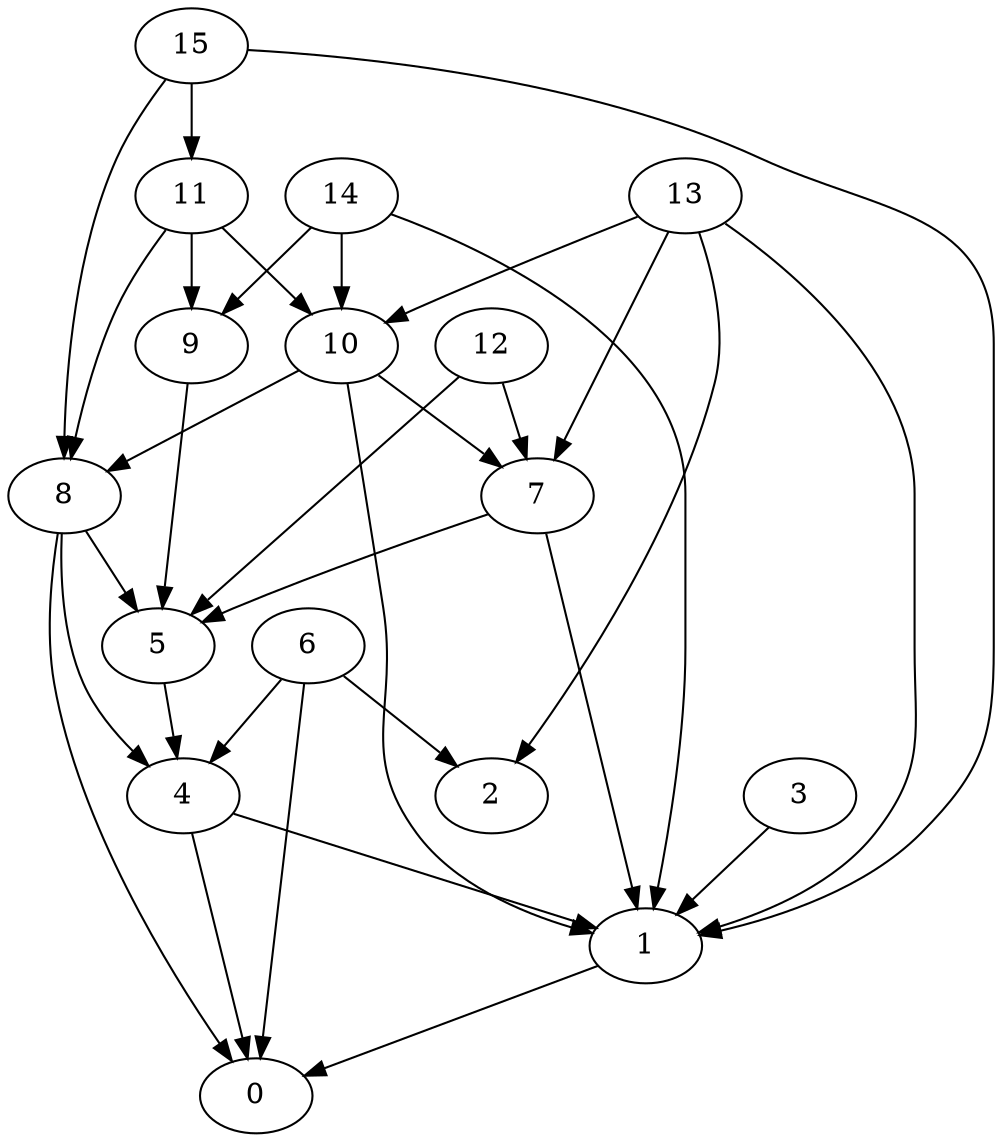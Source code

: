 digraph "Random_Nodes_16_Density_2.00_CCR_1.00_WeightType_Random" {
	graph ["Duplicate states"=0,
		GraphType=Random,
		"Max states in OPEN"=0,
		Modes="120000ms; topo-ordered tasks, ; Pruning: task equivalence, fixed order ready list, ; F-value: ; Optimisation: best schedule length (\
SL) optimisation on equal, ",
		NumberOfTasks=16,
		"Pruned using list schedule length"=29343,
		"States removed from OPEN"=0,
		TargetSystem="Homogeneous-2",
		"Time to schedule (ms)"=633,
		"Total idle time"=0,
		"Total schedule length"=108,
		"Total sequential time"=200,
		"Total states created"=63926
	];
	15	["Finish time"=7,
		Processor=0,
		"Start time"=0,
		Weight=7];
	11	["Finish time"=24,
		Processor=0,
		"Start time"=7,
		Weight=17];
	15 -> 11	[Weight=7];
	8	["Finish time"=45,
		Processor=0,
		"Start time"=30,
		Weight=15];
	15 -> 8	[Weight=10];
	1	["Finish time"=89,
		Processor=1,
		"Start time"=82,
		Weight=7];
	15 -> 1	[Weight=3];
	10	["Finish time"=30,
		Processor=0,
		"Start time"=24,
		Weight=6];
	11 -> 10	[Weight=6];
	11 -> 8	[Weight=4];
	9	["Finish time"=58,
		Processor=0,
		"Start time"=45,
		Weight=13];
	11 -> 9	[Weight=10];
	13	["Finish time"=13,
		Processor=1,
		"Start time"=6,
		Weight=7];
	13 -> 10	[Weight=7];
	7	["Finish time"=60,
		Processor=1,
		"Start time"=47,
		Weight=13];
	13 -> 7	[Weight=2];
	13 -> 1	[Weight=3];
	2	["Finish time"=92,
		Processor=0,
		"Start time"=73,
		Weight=19];
	13 -> 2	[Weight=3];
	14	["Finish time"=6,
		Processor=1,
		"Start time"=0,
		Weight=6];
	14 -> 10	[Weight=7];
	14 -> 9	[Weight=8];
	14 -> 1	[Weight=9];
	12	["Finish time"=47,
		Processor=1,
		"Start time"=30,
		Weight=17];
	12 -> 7	[Weight=4];
	5	["Finish time"=71,
		Processor=1,
		"Start time"=60,
		Weight=11];
	12 -> 5	[Weight=3];
	10 -> 8	[Weight=8];
	10 -> 7	[Weight=4];
	10 -> 1	[Weight=9];
	8 -> 5	[Weight=3];
	4	["Finish time"=82,
		Processor=1,
		"Start time"=71,
		Weight=11];
	8 -> 4	[Weight=5];
	0	["Finish time"=108,
		Processor=1,
		"Start time"=89,
		Weight=19];
	8 -> 0	[Weight=9];
	7 -> 5	[Weight=4];
	7 -> 1	[Weight=10];
	9 -> 5	[Weight=2];
	6	["Finish time"=30,
		Processor=1,
		"Start time"=13,
		Weight=17];
	6 -> 4	[Weight=8];
	6 -> 0	[Weight=6];
	6 -> 2	[Weight=8];
	5 -> 4	[Weight=7];
	3	["Finish time"=73,
		Processor=0,
		"Start time"=58,
		Weight=15];
	3 -> 1	[Weight=7];
	4 -> 1	[Weight=6];
	4 -> 0	[Weight=8];
	1 -> 0	[Weight=9];
}

